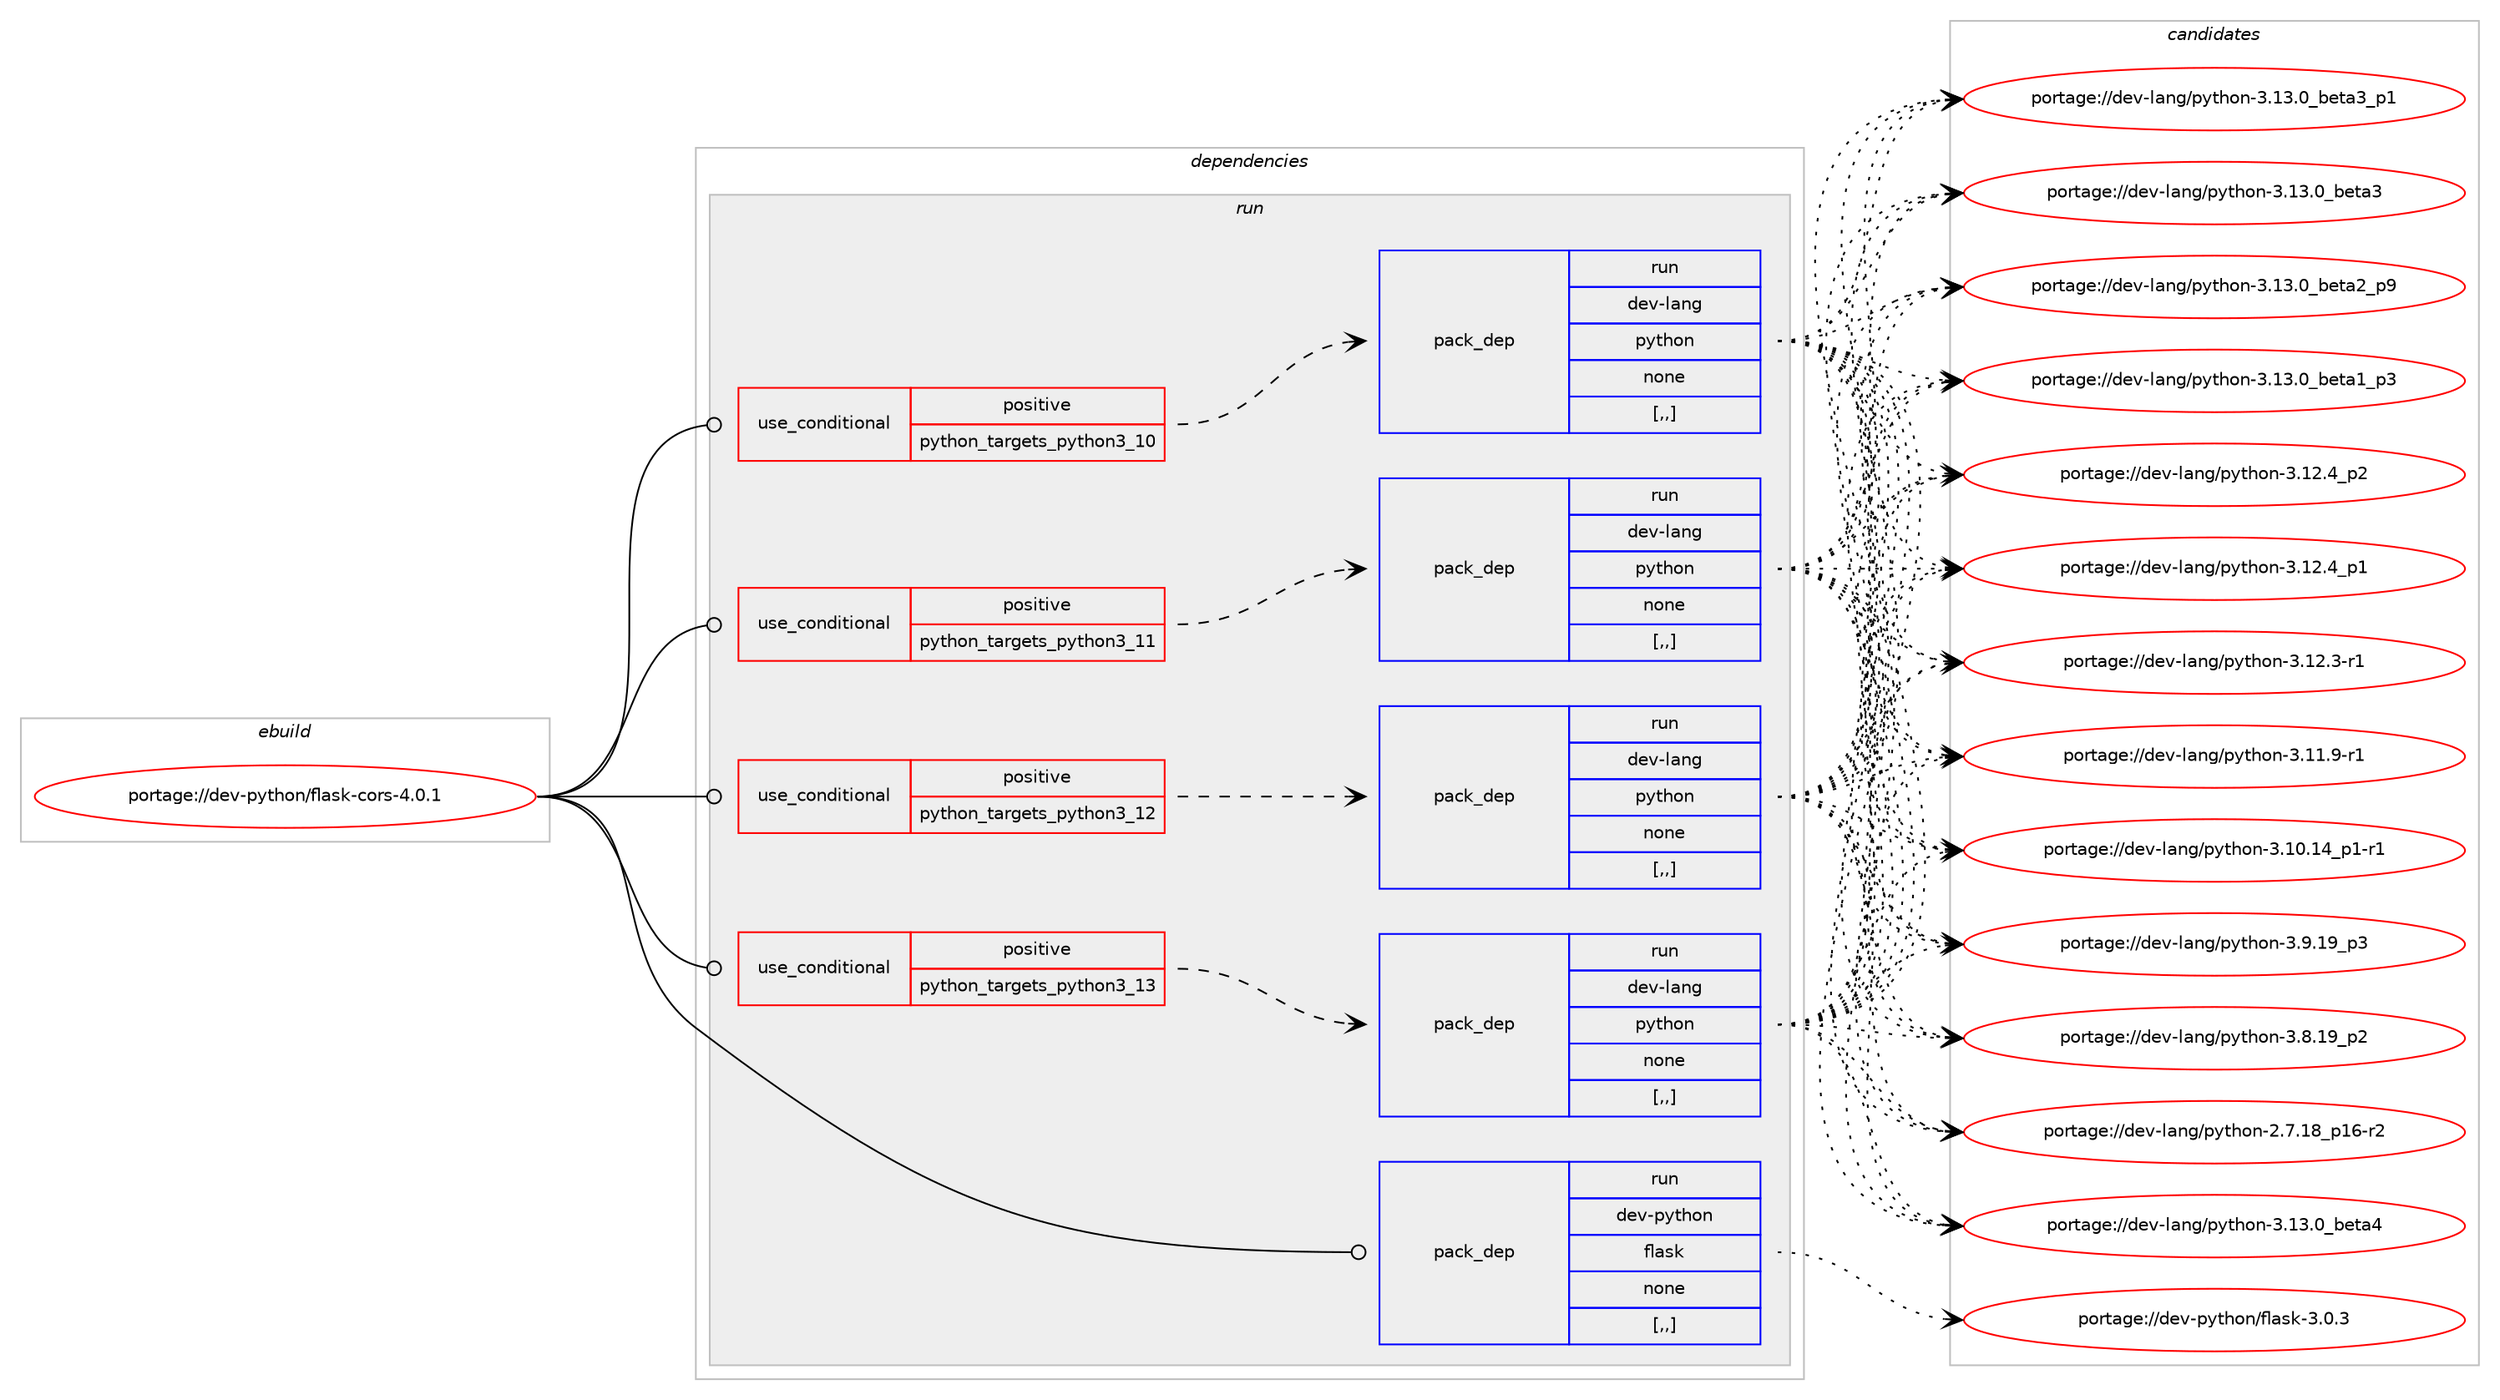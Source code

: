 digraph prolog {

# *************
# Graph options
# *************

newrank=true;
concentrate=true;
compound=true;
graph [rankdir=LR,fontname=Helvetica,fontsize=10,ranksep=1.5];#, ranksep=2.5, nodesep=0.2];
edge  [arrowhead=vee];
node  [fontname=Helvetica,fontsize=10];

# **********
# The ebuild
# **********

subgraph cluster_leftcol {
color=gray;
label=<<i>ebuild</i>>;
id [label="portage://dev-python/flask-cors-4.0.1", color=red, width=4, href="../dev-python/flask-cors-4.0.1.svg"];
}

# ****************
# The dependencies
# ****************

subgraph cluster_midcol {
color=gray;
label=<<i>dependencies</i>>;
subgraph cluster_compile {
fillcolor="#eeeeee";
style=filled;
label=<<i>compile</i>>;
}
subgraph cluster_compileandrun {
fillcolor="#eeeeee";
style=filled;
label=<<i>compile and run</i>>;
}
subgraph cluster_run {
fillcolor="#eeeeee";
style=filled;
label=<<i>run</i>>;
subgraph cond32886 {
dependency146652 [label=<<TABLE BORDER="0" CELLBORDER="1" CELLSPACING="0" CELLPADDING="4"><TR><TD ROWSPAN="3" CELLPADDING="10">use_conditional</TD></TR><TR><TD>positive</TD></TR><TR><TD>python_targets_python3_10</TD></TR></TABLE>>, shape=none, color=red];
subgraph pack112517 {
dependency146653 [label=<<TABLE BORDER="0" CELLBORDER="1" CELLSPACING="0" CELLPADDING="4" WIDTH="220"><TR><TD ROWSPAN="6" CELLPADDING="30">pack_dep</TD></TR><TR><TD WIDTH="110">run</TD></TR><TR><TD>dev-lang</TD></TR><TR><TD>python</TD></TR><TR><TD>none</TD></TR><TR><TD>[,,]</TD></TR></TABLE>>, shape=none, color=blue];
}
dependency146652:e -> dependency146653:w [weight=20,style="dashed",arrowhead="vee"];
}
id:e -> dependency146652:w [weight=20,style="solid",arrowhead="odot"];
subgraph cond32887 {
dependency146654 [label=<<TABLE BORDER="0" CELLBORDER="1" CELLSPACING="0" CELLPADDING="4"><TR><TD ROWSPAN="3" CELLPADDING="10">use_conditional</TD></TR><TR><TD>positive</TD></TR><TR><TD>python_targets_python3_11</TD></TR></TABLE>>, shape=none, color=red];
subgraph pack112518 {
dependency146655 [label=<<TABLE BORDER="0" CELLBORDER="1" CELLSPACING="0" CELLPADDING="4" WIDTH="220"><TR><TD ROWSPAN="6" CELLPADDING="30">pack_dep</TD></TR><TR><TD WIDTH="110">run</TD></TR><TR><TD>dev-lang</TD></TR><TR><TD>python</TD></TR><TR><TD>none</TD></TR><TR><TD>[,,]</TD></TR></TABLE>>, shape=none, color=blue];
}
dependency146654:e -> dependency146655:w [weight=20,style="dashed",arrowhead="vee"];
}
id:e -> dependency146654:w [weight=20,style="solid",arrowhead="odot"];
subgraph cond32888 {
dependency146656 [label=<<TABLE BORDER="0" CELLBORDER="1" CELLSPACING="0" CELLPADDING="4"><TR><TD ROWSPAN="3" CELLPADDING="10">use_conditional</TD></TR><TR><TD>positive</TD></TR><TR><TD>python_targets_python3_12</TD></TR></TABLE>>, shape=none, color=red];
subgraph pack112519 {
dependency146657 [label=<<TABLE BORDER="0" CELLBORDER="1" CELLSPACING="0" CELLPADDING="4" WIDTH="220"><TR><TD ROWSPAN="6" CELLPADDING="30">pack_dep</TD></TR><TR><TD WIDTH="110">run</TD></TR><TR><TD>dev-lang</TD></TR><TR><TD>python</TD></TR><TR><TD>none</TD></TR><TR><TD>[,,]</TD></TR></TABLE>>, shape=none, color=blue];
}
dependency146656:e -> dependency146657:w [weight=20,style="dashed",arrowhead="vee"];
}
id:e -> dependency146656:w [weight=20,style="solid",arrowhead="odot"];
subgraph cond32889 {
dependency146658 [label=<<TABLE BORDER="0" CELLBORDER="1" CELLSPACING="0" CELLPADDING="4"><TR><TD ROWSPAN="3" CELLPADDING="10">use_conditional</TD></TR><TR><TD>positive</TD></TR><TR><TD>python_targets_python3_13</TD></TR></TABLE>>, shape=none, color=red];
subgraph pack112520 {
dependency146659 [label=<<TABLE BORDER="0" CELLBORDER="1" CELLSPACING="0" CELLPADDING="4" WIDTH="220"><TR><TD ROWSPAN="6" CELLPADDING="30">pack_dep</TD></TR><TR><TD WIDTH="110">run</TD></TR><TR><TD>dev-lang</TD></TR><TR><TD>python</TD></TR><TR><TD>none</TD></TR><TR><TD>[,,]</TD></TR></TABLE>>, shape=none, color=blue];
}
dependency146658:e -> dependency146659:w [weight=20,style="dashed",arrowhead="vee"];
}
id:e -> dependency146658:w [weight=20,style="solid",arrowhead="odot"];
subgraph pack112521 {
dependency146660 [label=<<TABLE BORDER="0" CELLBORDER="1" CELLSPACING="0" CELLPADDING="4" WIDTH="220"><TR><TD ROWSPAN="6" CELLPADDING="30">pack_dep</TD></TR><TR><TD WIDTH="110">run</TD></TR><TR><TD>dev-python</TD></TR><TR><TD>flask</TD></TR><TR><TD>none</TD></TR><TR><TD>[,,]</TD></TR></TABLE>>, shape=none, color=blue];
}
id:e -> dependency146660:w [weight=20,style="solid",arrowhead="odot"];
}
}

# **************
# The candidates
# **************

subgraph cluster_choices {
rank=same;
color=gray;
label=<<i>candidates</i>>;

subgraph choice112517 {
color=black;
nodesep=1;
choice1001011184510897110103471121211161041111104551464951464895981011169752 [label="portage://dev-lang/python-3.13.0_beta4", color=red, width=4,href="../dev-lang/python-3.13.0_beta4.svg"];
choice10010111845108971101034711212111610411111045514649514648959810111697519511249 [label="portage://dev-lang/python-3.13.0_beta3_p1", color=red, width=4,href="../dev-lang/python-3.13.0_beta3_p1.svg"];
choice1001011184510897110103471121211161041111104551464951464895981011169751 [label="portage://dev-lang/python-3.13.0_beta3", color=red, width=4,href="../dev-lang/python-3.13.0_beta3.svg"];
choice10010111845108971101034711212111610411111045514649514648959810111697509511257 [label="portage://dev-lang/python-3.13.0_beta2_p9", color=red, width=4,href="../dev-lang/python-3.13.0_beta2_p9.svg"];
choice10010111845108971101034711212111610411111045514649514648959810111697499511251 [label="portage://dev-lang/python-3.13.0_beta1_p3", color=red, width=4,href="../dev-lang/python-3.13.0_beta1_p3.svg"];
choice100101118451089711010347112121116104111110455146495046529511250 [label="portage://dev-lang/python-3.12.4_p2", color=red, width=4,href="../dev-lang/python-3.12.4_p2.svg"];
choice100101118451089711010347112121116104111110455146495046529511249 [label="portage://dev-lang/python-3.12.4_p1", color=red, width=4,href="../dev-lang/python-3.12.4_p1.svg"];
choice100101118451089711010347112121116104111110455146495046514511449 [label="portage://dev-lang/python-3.12.3-r1", color=red, width=4,href="../dev-lang/python-3.12.3-r1.svg"];
choice100101118451089711010347112121116104111110455146494946574511449 [label="portage://dev-lang/python-3.11.9-r1", color=red, width=4,href="../dev-lang/python-3.11.9-r1.svg"];
choice100101118451089711010347112121116104111110455146494846495295112494511449 [label="portage://dev-lang/python-3.10.14_p1-r1", color=red, width=4,href="../dev-lang/python-3.10.14_p1-r1.svg"];
choice100101118451089711010347112121116104111110455146574649579511251 [label="portage://dev-lang/python-3.9.19_p3", color=red, width=4,href="../dev-lang/python-3.9.19_p3.svg"];
choice100101118451089711010347112121116104111110455146564649579511250 [label="portage://dev-lang/python-3.8.19_p2", color=red, width=4,href="../dev-lang/python-3.8.19_p2.svg"];
choice100101118451089711010347112121116104111110455046554649569511249544511450 [label="portage://dev-lang/python-2.7.18_p16-r2", color=red, width=4,href="../dev-lang/python-2.7.18_p16-r2.svg"];
dependency146653:e -> choice1001011184510897110103471121211161041111104551464951464895981011169752:w [style=dotted,weight="100"];
dependency146653:e -> choice10010111845108971101034711212111610411111045514649514648959810111697519511249:w [style=dotted,weight="100"];
dependency146653:e -> choice1001011184510897110103471121211161041111104551464951464895981011169751:w [style=dotted,weight="100"];
dependency146653:e -> choice10010111845108971101034711212111610411111045514649514648959810111697509511257:w [style=dotted,weight="100"];
dependency146653:e -> choice10010111845108971101034711212111610411111045514649514648959810111697499511251:w [style=dotted,weight="100"];
dependency146653:e -> choice100101118451089711010347112121116104111110455146495046529511250:w [style=dotted,weight="100"];
dependency146653:e -> choice100101118451089711010347112121116104111110455146495046529511249:w [style=dotted,weight="100"];
dependency146653:e -> choice100101118451089711010347112121116104111110455146495046514511449:w [style=dotted,weight="100"];
dependency146653:e -> choice100101118451089711010347112121116104111110455146494946574511449:w [style=dotted,weight="100"];
dependency146653:e -> choice100101118451089711010347112121116104111110455146494846495295112494511449:w [style=dotted,weight="100"];
dependency146653:e -> choice100101118451089711010347112121116104111110455146574649579511251:w [style=dotted,weight="100"];
dependency146653:e -> choice100101118451089711010347112121116104111110455146564649579511250:w [style=dotted,weight="100"];
dependency146653:e -> choice100101118451089711010347112121116104111110455046554649569511249544511450:w [style=dotted,weight="100"];
}
subgraph choice112518 {
color=black;
nodesep=1;
choice1001011184510897110103471121211161041111104551464951464895981011169752 [label="portage://dev-lang/python-3.13.0_beta4", color=red, width=4,href="../dev-lang/python-3.13.0_beta4.svg"];
choice10010111845108971101034711212111610411111045514649514648959810111697519511249 [label="portage://dev-lang/python-3.13.0_beta3_p1", color=red, width=4,href="../dev-lang/python-3.13.0_beta3_p1.svg"];
choice1001011184510897110103471121211161041111104551464951464895981011169751 [label="portage://dev-lang/python-3.13.0_beta3", color=red, width=4,href="../dev-lang/python-3.13.0_beta3.svg"];
choice10010111845108971101034711212111610411111045514649514648959810111697509511257 [label="portage://dev-lang/python-3.13.0_beta2_p9", color=red, width=4,href="../dev-lang/python-3.13.0_beta2_p9.svg"];
choice10010111845108971101034711212111610411111045514649514648959810111697499511251 [label="portage://dev-lang/python-3.13.0_beta1_p3", color=red, width=4,href="../dev-lang/python-3.13.0_beta1_p3.svg"];
choice100101118451089711010347112121116104111110455146495046529511250 [label="portage://dev-lang/python-3.12.4_p2", color=red, width=4,href="../dev-lang/python-3.12.4_p2.svg"];
choice100101118451089711010347112121116104111110455146495046529511249 [label="portage://dev-lang/python-3.12.4_p1", color=red, width=4,href="../dev-lang/python-3.12.4_p1.svg"];
choice100101118451089711010347112121116104111110455146495046514511449 [label="portage://dev-lang/python-3.12.3-r1", color=red, width=4,href="../dev-lang/python-3.12.3-r1.svg"];
choice100101118451089711010347112121116104111110455146494946574511449 [label="portage://dev-lang/python-3.11.9-r1", color=red, width=4,href="../dev-lang/python-3.11.9-r1.svg"];
choice100101118451089711010347112121116104111110455146494846495295112494511449 [label="portage://dev-lang/python-3.10.14_p1-r1", color=red, width=4,href="../dev-lang/python-3.10.14_p1-r1.svg"];
choice100101118451089711010347112121116104111110455146574649579511251 [label="portage://dev-lang/python-3.9.19_p3", color=red, width=4,href="../dev-lang/python-3.9.19_p3.svg"];
choice100101118451089711010347112121116104111110455146564649579511250 [label="portage://dev-lang/python-3.8.19_p2", color=red, width=4,href="../dev-lang/python-3.8.19_p2.svg"];
choice100101118451089711010347112121116104111110455046554649569511249544511450 [label="portage://dev-lang/python-2.7.18_p16-r2", color=red, width=4,href="../dev-lang/python-2.7.18_p16-r2.svg"];
dependency146655:e -> choice1001011184510897110103471121211161041111104551464951464895981011169752:w [style=dotted,weight="100"];
dependency146655:e -> choice10010111845108971101034711212111610411111045514649514648959810111697519511249:w [style=dotted,weight="100"];
dependency146655:e -> choice1001011184510897110103471121211161041111104551464951464895981011169751:w [style=dotted,weight="100"];
dependency146655:e -> choice10010111845108971101034711212111610411111045514649514648959810111697509511257:w [style=dotted,weight="100"];
dependency146655:e -> choice10010111845108971101034711212111610411111045514649514648959810111697499511251:w [style=dotted,weight="100"];
dependency146655:e -> choice100101118451089711010347112121116104111110455146495046529511250:w [style=dotted,weight="100"];
dependency146655:e -> choice100101118451089711010347112121116104111110455146495046529511249:w [style=dotted,weight="100"];
dependency146655:e -> choice100101118451089711010347112121116104111110455146495046514511449:w [style=dotted,weight="100"];
dependency146655:e -> choice100101118451089711010347112121116104111110455146494946574511449:w [style=dotted,weight="100"];
dependency146655:e -> choice100101118451089711010347112121116104111110455146494846495295112494511449:w [style=dotted,weight="100"];
dependency146655:e -> choice100101118451089711010347112121116104111110455146574649579511251:w [style=dotted,weight="100"];
dependency146655:e -> choice100101118451089711010347112121116104111110455146564649579511250:w [style=dotted,weight="100"];
dependency146655:e -> choice100101118451089711010347112121116104111110455046554649569511249544511450:w [style=dotted,weight="100"];
}
subgraph choice112519 {
color=black;
nodesep=1;
choice1001011184510897110103471121211161041111104551464951464895981011169752 [label="portage://dev-lang/python-3.13.0_beta4", color=red, width=4,href="../dev-lang/python-3.13.0_beta4.svg"];
choice10010111845108971101034711212111610411111045514649514648959810111697519511249 [label="portage://dev-lang/python-3.13.0_beta3_p1", color=red, width=4,href="../dev-lang/python-3.13.0_beta3_p1.svg"];
choice1001011184510897110103471121211161041111104551464951464895981011169751 [label="portage://dev-lang/python-3.13.0_beta3", color=red, width=4,href="../dev-lang/python-3.13.0_beta3.svg"];
choice10010111845108971101034711212111610411111045514649514648959810111697509511257 [label="portage://dev-lang/python-3.13.0_beta2_p9", color=red, width=4,href="../dev-lang/python-3.13.0_beta2_p9.svg"];
choice10010111845108971101034711212111610411111045514649514648959810111697499511251 [label="portage://dev-lang/python-3.13.0_beta1_p3", color=red, width=4,href="../dev-lang/python-3.13.0_beta1_p3.svg"];
choice100101118451089711010347112121116104111110455146495046529511250 [label="portage://dev-lang/python-3.12.4_p2", color=red, width=4,href="../dev-lang/python-3.12.4_p2.svg"];
choice100101118451089711010347112121116104111110455146495046529511249 [label="portage://dev-lang/python-3.12.4_p1", color=red, width=4,href="../dev-lang/python-3.12.4_p1.svg"];
choice100101118451089711010347112121116104111110455146495046514511449 [label="portage://dev-lang/python-3.12.3-r1", color=red, width=4,href="../dev-lang/python-3.12.3-r1.svg"];
choice100101118451089711010347112121116104111110455146494946574511449 [label="portage://dev-lang/python-3.11.9-r1", color=red, width=4,href="../dev-lang/python-3.11.9-r1.svg"];
choice100101118451089711010347112121116104111110455146494846495295112494511449 [label="portage://dev-lang/python-3.10.14_p1-r1", color=red, width=4,href="../dev-lang/python-3.10.14_p1-r1.svg"];
choice100101118451089711010347112121116104111110455146574649579511251 [label="portage://dev-lang/python-3.9.19_p3", color=red, width=4,href="../dev-lang/python-3.9.19_p3.svg"];
choice100101118451089711010347112121116104111110455146564649579511250 [label="portage://dev-lang/python-3.8.19_p2", color=red, width=4,href="../dev-lang/python-3.8.19_p2.svg"];
choice100101118451089711010347112121116104111110455046554649569511249544511450 [label="portage://dev-lang/python-2.7.18_p16-r2", color=red, width=4,href="../dev-lang/python-2.7.18_p16-r2.svg"];
dependency146657:e -> choice1001011184510897110103471121211161041111104551464951464895981011169752:w [style=dotted,weight="100"];
dependency146657:e -> choice10010111845108971101034711212111610411111045514649514648959810111697519511249:w [style=dotted,weight="100"];
dependency146657:e -> choice1001011184510897110103471121211161041111104551464951464895981011169751:w [style=dotted,weight="100"];
dependency146657:e -> choice10010111845108971101034711212111610411111045514649514648959810111697509511257:w [style=dotted,weight="100"];
dependency146657:e -> choice10010111845108971101034711212111610411111045514649514648959810111697499511251:w [style=dotted,weight="100"];
dependency146657:e -> choice100101118451089711010347112121116104111110455146495046529511250:w [style=dotted,weight="100"];
dependency146657:e -> choice100101118451089711010347112121116104111110455146495046529511249:w [style=dotted,weight="100"];
dependency146657:e -> choice100101118451089711010347112121116104111110455146495046514511449:w [style=dotted,weight="100"];
dependency146657:e -> choice100101118451089711010347112121116104111110455146494946574511449:w [style=dotted,weight="100"];
dependency146657:e -> choice100101118451089711010347112121116104111110455146494846495295112494511449:w [style=dotted,weight="100"];
dependency146657:e -> choice100101118451089711010347112121116104111110455146574649579511251:w [style=dotted,weight="100"];
dependency146657:e -> choice100101118451089711010347112121116104111110455146564649579511250:w [style=dotted,weight="100"];
dependency146657:e -> choice100101118451089711010347112121116104111110455046554649569511249544511450:w [style=dotted,weight="100"];
}
subgraph choice112520 {
color=black;
nodesep=1;
choice1001011184510897110103471121211161041111104551464951464895981011169752 [label="portage://dev-lang/python-3.13.0_beta4", color=red, width=4,href="../dev-lang/python-3.13.0_beta4.svg"];
choice10010111845108971101034711212111610411111045514649514648959810111697519511249 [label="portage://dev-lang/python-3.13.0_beta3_p1", color=red, width=4,href="../dev-lang/python-3.13.0_beta3_p1.svg"];
choice1001011184510897110103471121211161041111104551464951464895981011169751 [label="portage://dev-lang/python-3.13.0_beta3", color=red, width=4,href="../dev-lang/python-3.13.0_beta3.svg"];
choice10010111845108971101034711212111610411111045514649514648959810111697509511257 [label="portage://dev-lang/python-3.13.0_beta2_p9", color=red, width=4,href="../dev-lang/python-3.13.0_beta2_p9.svg"];
choice10010111845108971101034711212111610411111045514649514648959810111697499511251 [label="portage://dev-lang/python-3.13.0_beta1_p3", color=red, width=4,href="../dev-lang/python-3.13.0_beta1_p3.svg"];
choice100101118451089711010347112121116104111110455146495046529511250 [label="portage://dev-lang/python-3.12.4_p2", color=red, width=4,href="../dev-lang/python-3.12.4_p2.svg"];
choice100101118451089711010347112121116104111110455146495046529511249 [label="portage://dev-lang/python-3.12.4_p1", color=red, width=4,href="../dev-lang/python-3.12.4_p1.svg"];
choice100101118451089711010347112121116104111110455146495046514511449 [label="portage://dev-lang/python-3.12.3-r1", color=red, width=4,href="../dev-lang/python-3.12.3-r1.svg"];
choice100101118451089711010347112121116104111110455146494946574511449 [label="portage://dev-lang/python-3.11.9-r1", color=red, width=4,href="../dev-lang/python-3.11.9-r1.svg"];
choice100101118451089711010347112121116104111110455146494846495295112494511449 [label="portage://dev-lang/python-3.10.14_p1-r1", color=red, width=4,href="../dev-lang/python-3.10.14_p1-r1.svg"];
choice100101118451089711010347112121116104111110455146574649579511251 [label="portage://dev-lang/python-3.9.19_p3", color=red, width=4,href="../dev-lang/python-3.9.19_p3.svg"];
choice100101118451089711010347112121116104111110455146564649579511250 [label="portage://dev-lang/python-3.8.19_p2", color=red, width=4,href="../dev-lang/python-3.8.19_p2.svg"];
choice100101118451089711010347112121116104111110455046554649569511249544511450 [label="portage://dev-lang/python-2.7.18_p16-r2", color=red, width=4,href="../dev-lang/python-2.7.18_p16-r2.svg"];
dependency146659:e -> choice1001011184510897110103471121211161041111104551464951464895981011169752:w [style=dotted,weight="100"];
dependency146659:e -> choice10010111845108971101034711212111610411111045514649514648959810111697519511249:w [style=dotted,weight="100"];
dependency146659:e -> choice1001011184510897110103471121211161041111104551464951464895981011169751:w [style=dotted,weight="100"];
dependency146659:e -> choice10010111845108971101034711212111610411111045514649514648959810111697509511257:w [style=dotted,weight="100"];
dependency146659:e -> choice10010111845108971101034711212111610411111045514649514648959810111697499511251:w [style=dotted,weight="100"];
dependency146659:e -> choice100101118451089711010347112121116104111110455146495046529511250:w [style=dotted,weight="100"];
dependency146659:e -> choice100101118451089711010347112121116104111110455146495046529511249:w [style=dotted,weight="100"];
dependency146659:e -> choice100101118451089711010347112121116104111110455146495046514511449:w [style=dotted,weight="100"];
dependency146659:e -> choice100101118451089711010347112121116104111110455146494946574511449:w [style=dotted,weight="100"];
dependency146659:e -> choice100101118451089711010347112121116104111110455146494846495295112494511449:w [style=dotted,weight="100"];
dependency146659:e -> choice100101118451089711010347112121116104111110455146574649579511251:w [style=dotted,weight="100"];
dependency146659:e -> choice100101118451089711010347112121116104111110455146564649579511250:w [style=dotted,weight="100"];
dependency146659:e -> choice100101118451089711010347112121116104111110455046554649569511249544511450:w [style=dotted,weight="100"];
}
subgraph choice112521 {
color=black;
nodesep=1;
choice100101118451121211161041111104710210897115107455146484651 [label="portage://dev-python/flask-3.0.3", color=red, width=4,href="../dev-python/flask-3.0.3.svg"];
dependency146660:e -> choice100101118451121211161041111104710210897115107455146484651:w [style=dotted,weight="100"];
}
}

}
